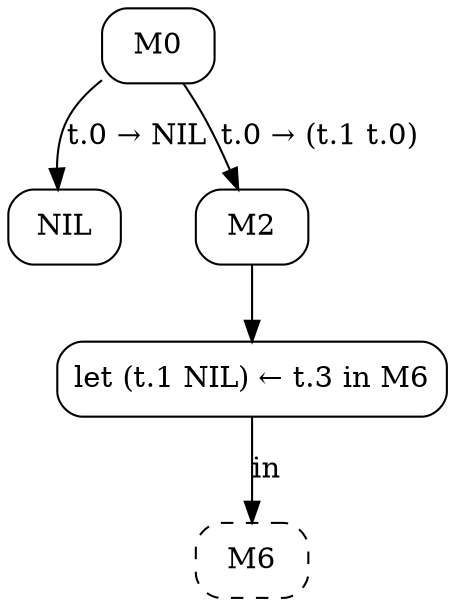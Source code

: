 digraph {
  node [shape=box, style=rounded];

  M0;
  M1 [label="NIL"];
  M0 -> M1 [label="t.0 → NIL"];
  M2;
  M0 -> M2 [label="t.0 → (t.1 t.0)"];
  M5 [label="let (t.1 NIL) ← t.3 in M6"];
  M2 -> M5;
  M6 [style="rounded,dashed"];
  M5 -> M6 [label="in"];
}
